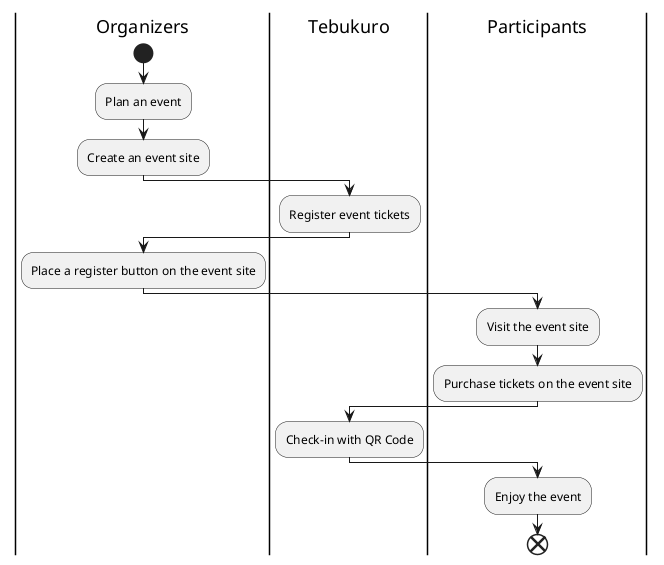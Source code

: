 @startuml
|o|Organizers
|t|Tebukuro
|p|Participants
|o|
start
:Plan an event;
:Create an event site;
|t|
:Register event tickets;
|o|
:Place a register button on the event site;
|p|
:Visit the event site;
:Purchase tickets on the event site;
|t|
:Check-in with QR Code;
|p|
:Enjoy the event;
end
@enduml
